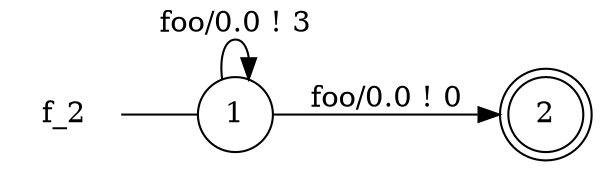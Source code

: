 digraph f_2 {
	rankdir="LR";
	n_0 [label="f_2", shape="plaintext"];
	n_1 [id="1", shape=circle, label="1"];
	n_0 -> n_1 [arrowhead=none];
	n_2 [id="3", shape=doublecircle, label="2"];

	n_1 -> n_1 [id="[$e|4]", label="foo/0.0 ! 3"];
	n_1 -> n_2 [id="[$e|1]", label="foo/0.0 ! 0"];
}
